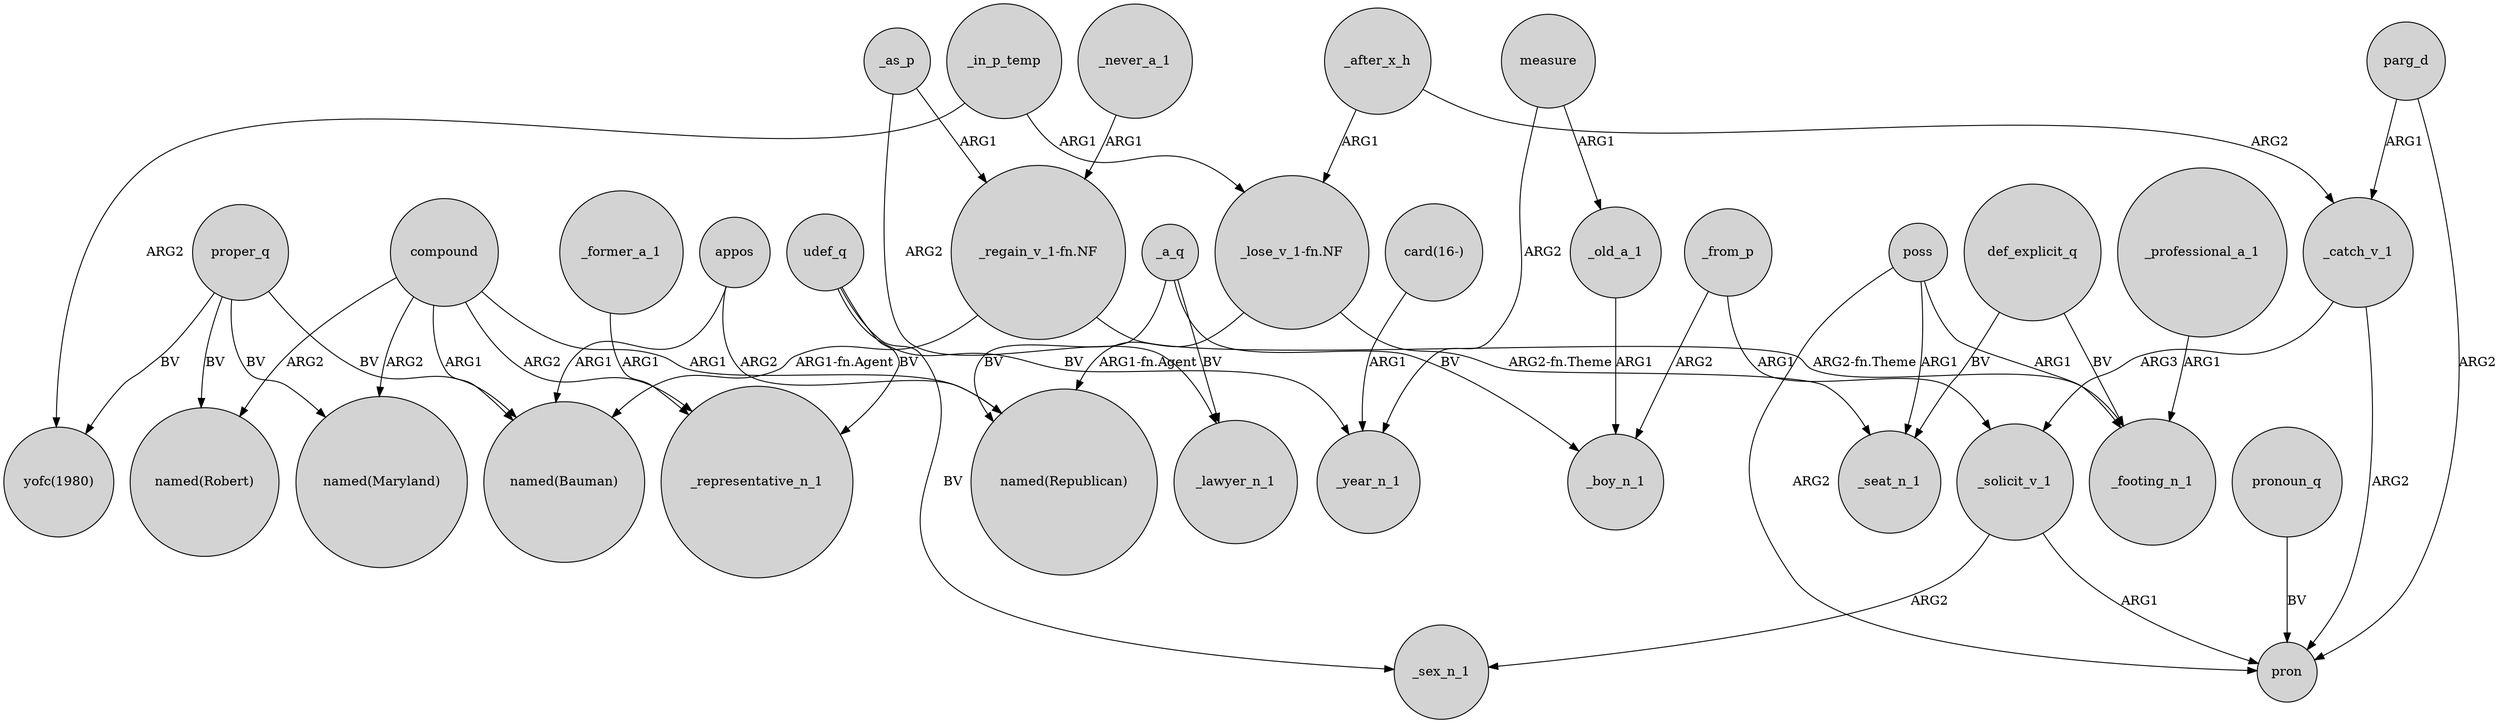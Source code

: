 digraph {
	node [shape=circle style=filled]
	appos -> "named(Bauman)" [label=ARG1]
	_in_p_temp -> "_lose_v_1-fn.NF" [label=ARG1]
	poss -> _seat_n_1 [label=ARG1]
	_a_q -> _lawyer_n_1 [label=BV]
	poss -> pron [label=ARG2]
	measure -> _year_n_1 [label=ARG2]
	_catch_v_1 -> pron [label=ARG2]
	_in_p_temp -> "yofc(1980)" [label=ARG2]
	parg_d -> _catch_v_1 [label=ARG1]
	compound -> "named(Maryland)" [label=ARG2]
	_as_p -> _lawyer_n_1 [label=ARG2]
	_a_q -> "named(Republican)" [label=BV]
	compound -> "named(Robert)" [label=ARG2]
	proper_q -> "named(Bauman)" [label=BV]
	_catch_v_1 -> _solicit_v_1 [label=ARG3]
	_solicit_v_1 -> _sex_n_1 [label=ARG2]
	_never_a_1 -> "_regain_v_1-fn.NF" [label=ARG1]
	proper_q -> "named(Maryland)" [label=BV]
	_solicit_v_1 -> pron [label=ARG1]
	parg_d -> pron [label=ARG2]
	measure -> _old_a_1 [label=ARG1]
	_from_p -> _boy_n_1 [label=ARG2]
	_former_a_1 -> _representative_n_1 [label=ARG1]
	pronoun_q -> pron [label=BV]
	compound -> _representative_n_1 [label=ARG2]
	compound -> "named(Bauman)" [label=ARG1]
	udef_q -> _sex_n_1 [label=BV]
	proper_q -> "named(Robert)" [label=BV]
	"_lose_v_1-fn.NF" -> _seat_n_1 [label="ARG2-fn.Theme"]
	_old_a_1 -> _boy_n_1 [label=ARG1]
	_from_p -> _solicit_v_1 [label=ARG1]
	def_explicit_q -> _seat_n_1 [label=BV]
	compound -> "named(Republican)" [label=ARG1]
	_after_x_h -> _catch_v_1 [label=ARG2]
	_after_x_h -> "_lose_v_1-fn.NF" [label=ARG1]
	proper_q -> "yofc(1980)" [label=BV]
	udef_q -> _representative_n_1 [label=BV]
	"_lose_v_1-fn.NF" -> "named(Republican)" [label="ARG1-fn.Agent"]
	_a_q -> _boy_n_1 [label=BV]
	"card(16-)" -> _year_n_1 [label=ARG1]
	udef_q -> _year_n_1 [label=BV]
	"_regain_v_1-fn.NF" -> _footing_n_1 [label="ARG2-fn.Theme"]
	appos -> "named(Republican)" [label=ARG2]
	poss -> _footing_n_1 [label=ARG1]
	_as_p -> "_regain_v_1-fn.NF" [label=ARG1]
	def_explicit_q -> _footing_n_1 [label=BV]
	_professional_a_1 -> _footing_n_1 [label=ARG1]
	"_regain_v_1-fn.NF" -> "named(Bauman)" [label="ARG1-fn.Agent"]
}

